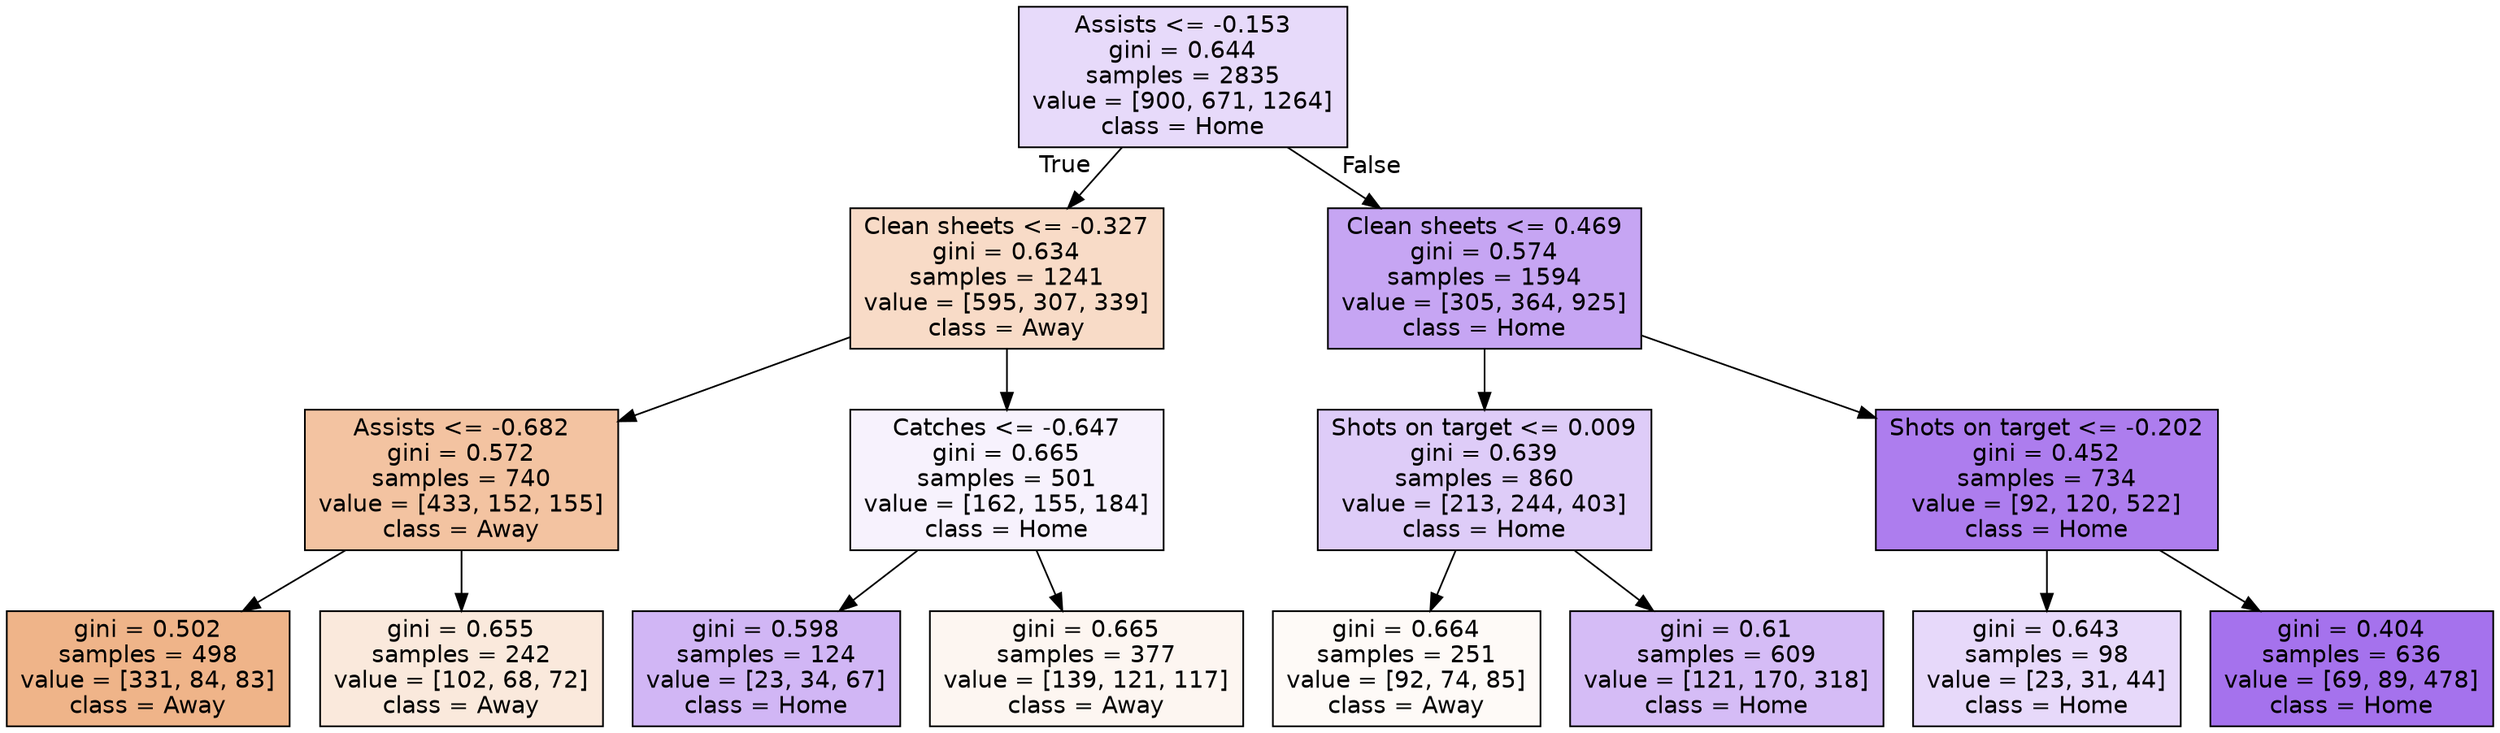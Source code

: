 digraph Tree {
node [shape=box, style="filled", color="black", fontname="helvetica"] ;
edge [fontname="helvetica"] ;
0 [label="Assists <= -0.153\ngini = 0.644\nsamples = 2835\nvalue = [900, 671, 1264]\nclass = Home", fillcolor="#e7dafa"] ;
1 [label="Clean sheets <= -0.327\ngini = 0.634\nsamples = 1241\nvalue = [595, 307, 339]\nclass = Away", fillcolor="#f8dbc7"] ;
0 -> 1 [labeldistance=2.5, labelangle=45, headlabel="True"] ;
2 [label="Assists <= -0.682\ngini = 0.572\nsamples = 740\nvalue = [433, 152, 155]\nclass = Away", fillcolor="#f3c3a1"] ;
1 -> 2 ;
3 [label="gini = 0.502\nsamples = 498\nvalue = [331, 84, 83]\nclass = Away", fillcolor="#efb489"] ;
2 -> 3 ;
4 [label="gini = 0.655\nsamples = 242\nvalue = [102, 68, 72]\nclass = Away", fillcolor="#fae9dc"] ;
2 -> 4 ;
5 [label="Catches <= -0.647\ngini = 0.665\nsamples = 501\nvalue = [162, 155, 184]\nclass = Home", fillcolor="#f7f2fd"] ;
1 -> 5 ;
6 [label="gini = 0.598\nsamples = 124\nvalue = [23, 34, 67]\nclass = Home", fillcolor="#d1b6f5"] ;
5 -> 6 ;
7 [label="gini = 0.665\nsamples = 377\nvalue = [139, 121, 117]\nclass = Away", fillcolor="#fdf6f1"] ;
5 -> 7 ;
8 [label="Clean sheets <= 0.469\ngini = 0.574\nsamples = 1594\nvalue = [305, 364, 925]\nclass = Home", fillcolor="#c6a5f3"] ;
0 -> 8 [labeldistance=2.5, labelangle=-45, headlabel="False"] ;
9 [label="Shots on target <= 0.009\ngini = 0.639\nsamples = 860\nvalue = [213, 244, 403]\nclass = Home", fillcolor="#deccf8"] ;
8 -> 9 ;
10 [label="gini = 0.664\nsamples = 251\nvalue = [92, 74, 85]\nclass = Away", fillcolor="#fefaf7"] ;
9 -> 10 ;
11 [label="gini = 0.61\nsamples = 609\nvalue = [121, 170, 318]\nclass = Home", fillcolor="#d5bcf6"] ;
9 -> 11 ;
12 [label="Shots on target <= -0.202\ngini = 0.452\nsamples = 734\nvalue = [92, 120, 522]\nclass = Home", fillcolor="#ad7dee"] ;
8 -> 12 ;
13 [label="gini = 0.643\nsamples = 98\nvalue = [23, 31, 44]\nclass = Home", fillcolor="#e7d9fa"] ;
12 -> 13 ;
14 [label="gini = 0.404\nsamples = 636\nvalue = [69, 89, 478]\nclass = Home", fillcolor="#a572ed"] ;
12 -> 14 ;
}
